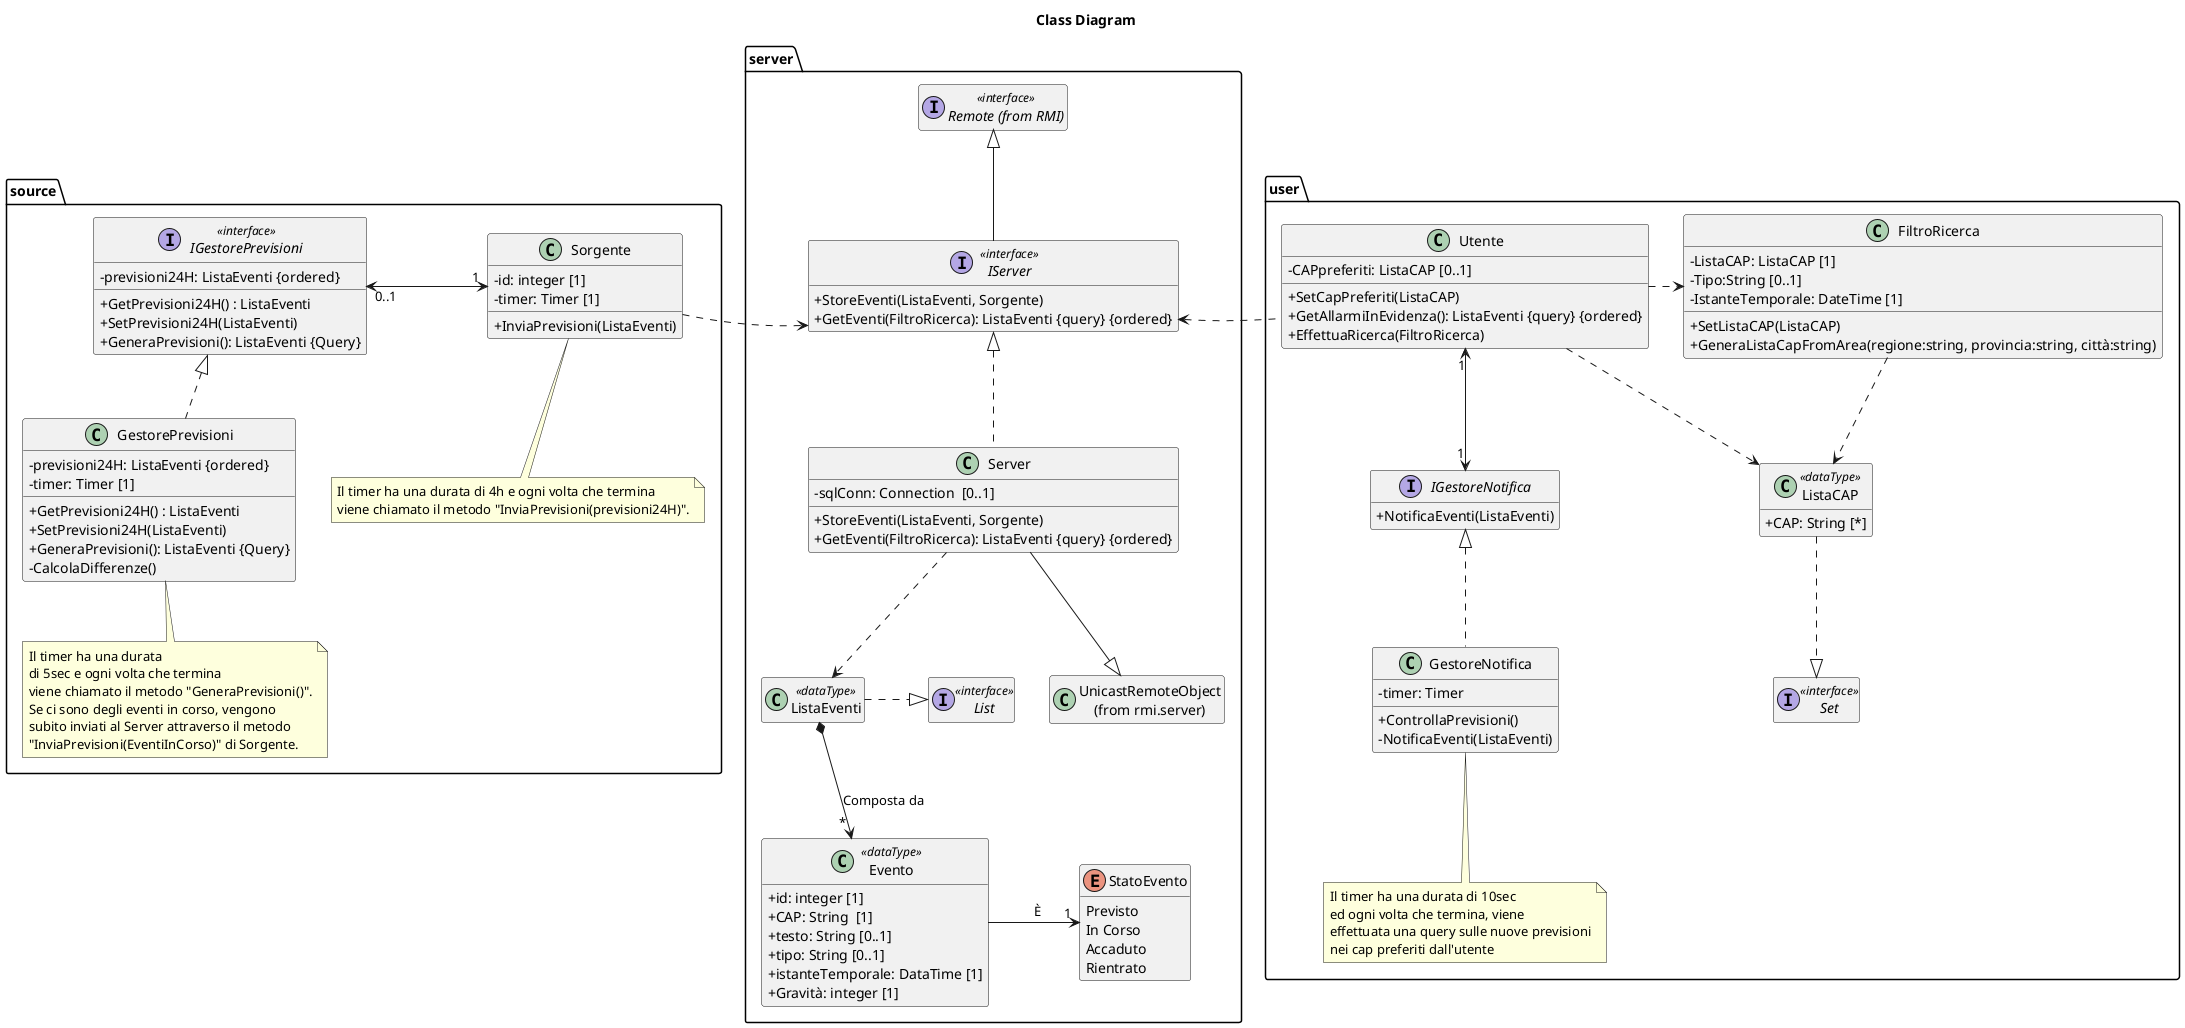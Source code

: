 @startuml
title Class Diagram
package source {
    interface IGestorePrevisioni<<interface>> {
        - previsioni24H: ListaEventi {ordered}
        + GetPrevisioni24H() : ListaEventi
        + SetPrevisioni24H(ListaEventi)
        + GeneraPrevisioni(): ListaEventi {Query}
    }

    class GestorePrevisioni {
        - previsioni24H: ListaEventi {ordered}
        - timer: Timer [1]
        + GetPrevisioni24H() : ListaEventi
        + SetPrevisioni24H(ListaEventi)
        + GeneraPrevisioni(): ListaEventi {Query}
        - CalcolaDifferenze()
    }

    class Sorgente {
        - id: integer [1]
        - timer: Timer [1]
        + InviaPrevisioni(ListaEventi)
    }
    note bottom of Sorgente: Il timer ha una durata di 4h e ogni volta che termina\nviene chiamato il metodo "InviaPrevisioni(previsioni24H)".
    note bottom of GestorePrevisioni: Il timer ha una durata\ndi 5sec e ogni volta che termina\nviene chiamato il metodo "GeneraPrevisioni()".\nSe ci sono degli eventi in corso, vengono\nsubito inviati al Server attraverso il metodo\n"InviaPrevisioni(EventiInCorso)" di Sorgente.

    IGestorePrevisioni "0..1" <-> "1" Sorgente : \t\t\t
    IGestorePrevisioni <|.. GestorePrevisioni
}

package server{
    interface "Remote (from RMI)" as Remote <<interface>>

    interface IServer<<interface>> {
        + StoreEventi(ListaEventi, Sorgente)
        + GetEventi(FiltroRicerca): ListaEventi {query} {ordered}
    }

    class Server {
        - sqlConn: Connection  [0..1]
        + StoreEventi(ListaEventi, Sorgente)
        + GetEventi(FiltroRicerca): ListaEventi {query} {ordered}
    }

    class "UnicastRemoteObject\n(from rmi.server)" as UnicastRemoteObject

    class ListaEventi <<dataType>>

    interface List<<interface>>

    class Evento<<dataType>> {
        + id: integer [1]
        + CAP: String  [1]
        + testo: String [0..1]
        + tipo: String [0..1]
        + istanteTemporale: DataTime [1]
        + Gravità: integer [1]
    }

    enum StatoEvento {
        Previsto
        In Corso
        Accaduto
        Rientrato
    }

    Remote <|-- IServer
    IServer <|.. Server
    Server --|> UnicastRemoteObject
    Server ..> ListaEventi
    ListaEventi .|> List: \t
    ListaEventi *--> " * " Evento: Composta da
    Evento -> "1" StatoEvento: \tÈ\t
}

Sorgente .> IServer

package user {
    class Utente {
        - CAPpreferiti: ListaCAP [0..1]
        + SetCapPreferiti(ListaCAP)
        + GetAllarmiInEvidenza(): ListaEventi {query} {ordered}
        + EffettuaRicerca(FiltroRicerca)
    }

    class ListaCAP <<dataType>> {
        + CAP: String [*]
    }

    interface Set<<interface>>

    class FiltroRicerca {
        - ListaCAP: ListaCAP [1]
        - Tipo:String [0..1]
        - IstanteTemporale: DateTime [1]
        + SetListaCAP(ListaCAP)
        + GeneraListaCapFromArea(regione:string, provincia:string, città:string)
    }

    interface IGestoreNotifica {
        + NotificaEventi(ListaEventi)
    }

    class GestoreNotifica {
        - timer: Timer
        + ControllaPrevisioni()
        - NotificaEventi(ListaEventi)
    }
    note bottom of GestoreNotifica: Il timer ha una durata di 10sec\ned ogni volta che termina, viene\neffettuata una query sulle nuove previsioni\nnei cap preferiti dall'utente

    Utente "1" <--> "1" IGestoreNotifica
    IGestoreNotifica <|.. GestoreNotifica
    Utente .> ListaCAP
    Utente .> FiltroRicerca
    FiltroRicerca ..> ListaCAP
    ListaCAP ..|> Set
}

IServer <. Utente

'Layout only
hide empty members
skinparam classAttributeIconSize 0
IGestoreNotifica -[hidden]> ListaCAP : \t\t\t\t\t\t
@enduml
